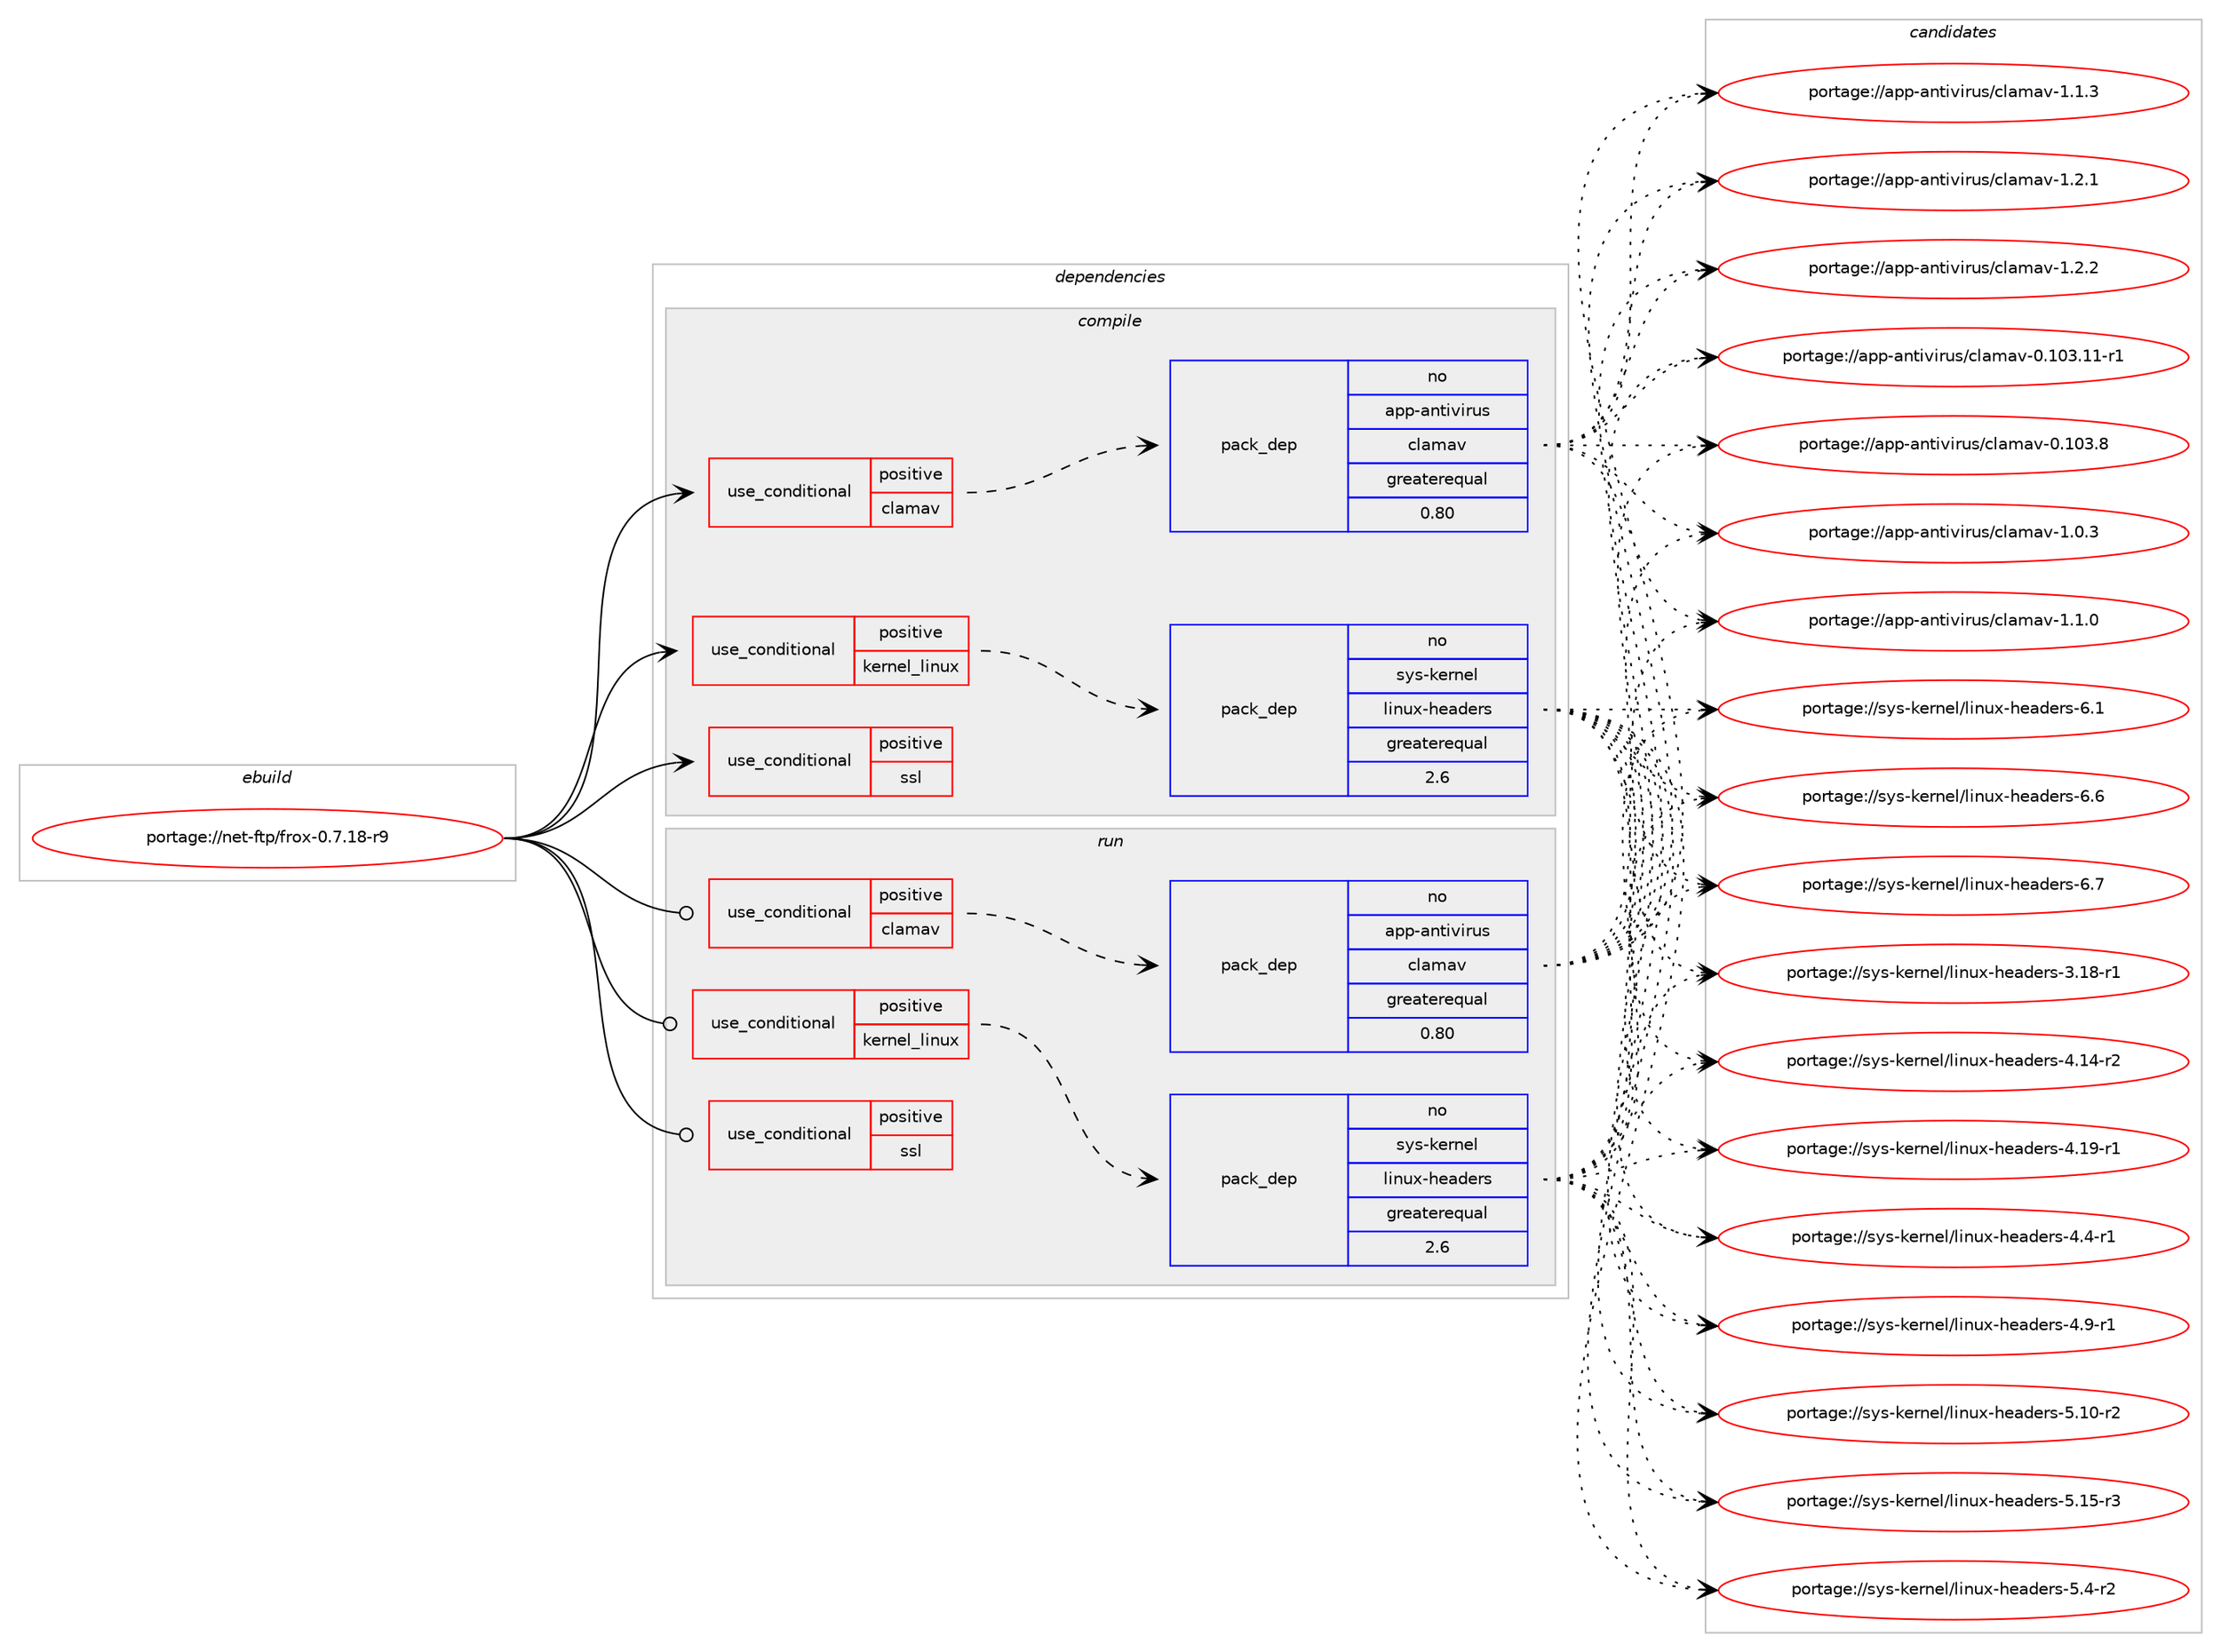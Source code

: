 digraph prolog {

# *************
# Graph options
# *************

newrank=true;
concentrate=true;
compound=true;
graph [rankdir=LR,fontname=Helvetica,fontsize=10,ranksep=1.5];#, ranksep=2.5, nodesep=0.2];
edge  [arrowhead=vee];
node  [fontname=Helvetica,fontsize=10];

# **********
# The ebuild
# **********

subgraph cluster_leftcol {
color=gray;
rank=same;
label=<<i>ebuild</i>>;
id [label="portage://net-ftp/frox-0.7.18-r9", color=red, width=4, href="../net-ftp/frox-0.7.18-r9.svg"];
}

# ****************
# The dependencies
# ****************

subgraph cluster_midcol {
color=gray;
label=<<i>dependencies</i>>;
subgraph cluster_compile {
fillcolor="#eeeeee";
style=filled;
label=<<i>compile</i>>;
subgraph cond1711 {
dependency2206 [label=<<TABLE BORDER="0" CELLBORDER="1" CELLSPACING="0" CELLPADDING="4"><TR><TD ROWSPAN="3" CELLPADDING="10">use_conditional</TD></TR><TR><TD>positive</TD></TR><TR><TD>clamav</TD></TR></TABLE>>, shape=none, color=red];
subgraph pack472 {
dependency2207 [label=<<TABLE BORDER="0" CELLBORDER="1" CELLSPACING="0" CELLPADDING="4" WIDTH="220"><TR><TD ROWSPAN="6" CELLPADDING="30">pack_dep</TD></TR><TR><TD WIDTH="110">no</TD></TR><TR><TD>app-antivirus</TD></TR><TR><TD>clamav</TD></TR><TR><TD>greaterequal</TD></TR><TR><TD>0.80</TD></TR></TABLE>>, shape=none, color=blue];
}
dependency2206:e -> dependency2207:w [weight=20,style="dashed",arrowhead="vee"];
}
id:e -> dependency2206:w [weight=20,style="solid",arrowhead="vee"];
subgraph cond1712 {
dependency2208 [label=<<TABLE BORDER="0" CELLBORDER="1" CELLSPACING="0" CELLPADDING="4"><TR><TD ROWSPAN="3" CELLPADDING="10">use_conditional</TD></TR><TR><TD>positive</TD></TR><TR><TD>kernel_linux</TD></TR></TABLE>>, shape=none, color=red];
subgraph pack473 {
dependency2209 [label=<<TABLE BORDER="0" CELLBORDER="1" CELLSPACING="0" CELLPADDING="4" WIDTH="220"><TR><TD ROWSPAN="6" CELLPADDING="30">pack_dep</TD></TR><TR><TD WIDTH="110">no</TD></TR><TR><TD>sys-kernel</TD></TR><TR><TD>linux-headers</TD></TR><TR><TD>greaterequal</TD></TR><TR><TD>2.6</TD></TR></TABLE>>, shape=none, color=blue];
}
dependency2208:e -> dependency2209:w [weight=20,style="dashed",arrowhead="vee"];
}
id:e -> dependency2208:w [weight=20,style="solid",arrowhead="vee"];
subgraph cond1713 {
dependency2210 [label=<<TABLE BORDER="0" CELLBORDER="1" CELLSPACING="0" CELLPADDING="4"><TR><TD ROWSPAN="3" CELLPADDING="10">use_conditional</TD></TR><TR><TD>positive</TD></TR><TR><TD>ssl</TD></TR></TABLE>>, shape=none, color=red];
# *** BEGIN UNKNOWN DEPENDENCY TYPE (TODO) ***
# dependency2210 -> package_dependency(portage://net-ftp/frox-0.7.18-r9,install,no,dev-libs,openssl,none,[,,],[slot(0),equal],[])
# *** END UNKNOWN DEPENDENCY TYPE (TODO) ***

}
id:e -> dependency2210:w [weight=20,style="solid",arrowhead="vee"];
# *** BEGIN UNKNOWN DEPENDENCY TYPE (TODO) ***
# id -> package_dependency(portage://net-ftp/frox-0.7.18-r9,install,no,acct-group,ftpproxy,none,[,,],[],[])
# *** END UNKNOWN DEPENDENCY TYPE (TODO) ***

# *** BEGIN UNKNOWN DEPENDENCY TYPE (TODO) ***
# id -> package_dependency(portage://net-ftp/frox-0.7.18-r9,install,no,acct-user,ftpproxy,none,[,,],[],[])
# *** END UNKNOWN DEPENDENCY TYPE (TODO) ***

}
subgraph cluster_compileandrun {
fillcolor="#eeeeee";
style=filled;
label=<<i>compile and run</i>>;
}
subgraph cluster_run {
fillcolor="#eeeeee";
style=filled;
label=<<i>run</i>>;
subgraph cond1714 {
dependency2211 [label=<<TABLE BORDER="0" CELLBORDER="1" CELLSPACING="0" CELLPADDING="4"><TR><TD ROWSPAN="3" CELLPADDING="10">use_conditional</TD></TR><TR><TD>positive</TD></TR><TR><TD>clamav</TD></TR></TABLE>>, shape=none, color=red];
subgraph pack474 {
dependency2212 [label=<<TABLE BORDER="0" CELLBORDER="1" CELLSPACING="0" CELLPADDING="4" WIDTH="220"><TR><TD ROWSPAN="6" CELLPADDING="30">pack_dep</TD></TR><TR><TD WIDTH="110">no</TD></TR><TR><TD>app-antivirus</TD></TR><TR><TD>clamav</TD></TR><TR><TD>greaterequal</TD></TR><TR><TD>0.80</TD></TR></TABLE>>, shape=none, color=blue];
}
dependency2211:e -> dependency2212:w [weight=20,style="dashed",arrowhead="vee"];
}
id:e -> dependency2211:w [weight=20,style="solid",arrowhead="odot"];
subgraph cond1715 {
dependency2213 [label=<<TABLE BORDER="0" CELLBORDER="1" CELLSPACING="0" CELLPADDING="4"><TR><TD ROWSPAN="3" CELLPADDING="10">use_conditional</TD></TR><TR><TD>positive</TD></TR><TR><TD>kernel_linux</TD></TR></TABLE>>, shape=none, color=red];
subgraph pack475 {
dependency2214 [label=<<TABLE BORDER="0" CELLBORDER="1" CELLSPACING="0" CELLPADDING="4" WIDTH="220"><TR><TD ROWSPAN="6" CELLPADDING="30">pack_dep</TD></TR><TR><TD WIDTH="110">no</TD></TR><TR><TD>sys-kernel</TD></TR><TR><TD>linux-headers</TD></TR><TR><TD>greaterequal</TD></TR><TR><TD>2.6</TD></TR></TABLE>>, shape=none, color=blue];
}
dependency2213:e -> dependency2214:w [weight=20,style="dashed",arrowhead="vee"];
}
id:e -> dependency2213:w [weight=20,style="solid",arrowhead="odot"];
subgraph cond1716 {
dependency2215 [label=<<TABLE BORDER="0" CELLBORDER="1" CELLSPACING="0" CELLPADDING="4"><TR><TD ROWSPAN="3" CELLPADDING="10">use_conditional</TD></TR><TR><TD>positive</TD></TR><TR><TD>ssl</TD></TR></TABLE>>, shape=none, color=red];
# *** BEGIN UNKNOWN DEPENDENCY TYPE (TODO) ***
# dependency2215 -> package_dependency(portage://net-ftp/frox-0.7.18-r9,run,no,dev-libs,openssl,none,[,,],[slot(0),equal],[])
# *** END UNKNOWN DEPENDENCY TYPE (TODO) ***

}
id:e -> dependency2215:w [weight=20,style="solid",arrowhead="odot"];
# *** BEGIN UNKNOWN DEPENDENCY TYPE (TODO) ***
# id -> package_dependency(portage://net-ftp/frox-0.7.18-r9,run,no,acct-group,ftpproxy,none,[,,],[],[])
# *** END UNKNOWN DEPENDENCY TYPE (TODO) ***

# *** BEGIN UNKNOWN DEPENDENCY TYPE (TODO) ***
# id -> package_dependency(portage://net-ftp/frox-0.7.18-r9,run,no,acct-user,ftpproxy,none,[,,],[],[])
# *** END UNKNOWN DEPENDENCY TYPE (TODO) ***

}
}

# **************
# The candidates
# **************

subgraph cluster_choices {
rank=same;
color=gray;
label=<<i>candidates</i>>;

subgraph choice472 {
color=black;
nodesep=1;
choice971121124597110116105118105114117115479910897109971184548464948514649494511449 [label="portage://app-antivirus/clamav-0.103.11-r1", color=red, width=4,href="../app-antivirus/clamav-0.103.11-r1.svg"];
choice971121124597110116105118105114117115479910897109971184548464948514656 [label="portage://app-antivirus/clamav-0.103.8", color=red, width=4,href="../app-antivirus/clamav-0.103.8.svg"];
choice97112112459711011610511810511411711547991089710997118454946484651 [label="portage://app-antivirus/clamav-1.0.3", color=red, width=4,href="../app-antivirus/clamav-1.0.3.svg"];
choice97112112459711011610511810511411711547991089710997118454946494648 [label="portage://app-antivirus/clamav-1.1.0", color=red, width=4,href="../app-antivirus/clamav-1.1.0.svg"];
choice97112112459711011610511810511411711547991089710997118454946494651 [label="portage://app-antivirus/clamav-1.1.3", color=red, width=4,href="../app-antivirus/clamav-1.1.3.svg"];
choice97112112459711011610511810511411711547991089710997118454946504649 [label="portage://app-antivirus/clamav-1.2.1", color=red, width=4,href="../app-antivirus/clamav-1.2.1.svg"];
choice97112112459711011610511810511411711547991089710997118454946504650 [label="portage://app-antivirus/clamav-1.2.2", color=red, width=4,href="../app-antivirus/clamav-1.2.2.svg"];
dependency2207:e -> choice971121124597110116105118105114117115479910897109971184548464948514649494511449:w [style=dotted,weight="100"];
dependency2207:e -> choice971121124597110116105118105114117115479910897109971184548464948514656:w [style=dotted,weight="100"];
dependency2207:e -> choice97112112459711011610511810511411711547991089710997118454946484651:w [style=dotted,weight="100"];
dependency2207:e -> choice97112112459711011610511810511411711547991089710997118454946494648:w [style=dotted,weight="100"];
dependency2207:e -> choice97112112459711011610511810511411711547991089710997118454946494651:w [style=dotted,weight="100"];
dependency2207:e -> choice97112112459711011610511810511411711547991089710997118454946504649:w [style=dotted,weight="100"];
dependency2207:e -> choice97112112459711011610511810511411711547991089710997118454946504650:w [style=dotted,weight="100"];
}
subgraph choice473 {
color=black;
nodesep=1;
choice1151211154510710111411010110847108105110117120451041019710010111411545514649564511449 [label="portage://sys-kernel/linux-headers-3.18-r1", color=red, width=4,href="../sys-kernel/linux-headers-3.18-r1.svg"];
choice1151211154510710111411010110847108105110117120451041019710010111411545524649524511450 [label="portage://sys-kernel/linux-headers-4.14-r2", color=red, width=4,href="../sys-kernel/linux-headers-4.14-r2.svg"];
choice1151211154510710111411010110847108105110117120451041019710010111411545524649574511449 [label="portage://sys-kernel/linux-headers-4.19-r1", color=red, width=4,href="../sys-kernel/linux-headers-4.19-r1.svg"];
choice11512111545107101114110101108471081051101171204510410197100101114115455246524511449 [label="portage://sys-kernel/linux-headers-4.4-r1", color=red, width=4,href="../sys-kernel/linux-headers-4.4-r1.svg"];
choice11512111545107101114110101108471081051101171204510410197100101114115455246574511449 [label="portage://sys-kernel/linux-headers-4.9-r1", color=red, width=4,href="../sys-kernel/linux-headers-4.9-r1.svg"];
choice1151211154510710111411010110847108105110117120451041019710010111411545534649484511450 [label="portage://sys-kernel/linux-headers-5.10-r2", color=red, width=4,href="../sys-kernel/linux-headers-5.10-r2.svg"];
choice1151211154510710111411010110847108105110117120451041019710010111411545534649534511451 [label="portage://sys-kernel/linux-headers-5.15-r3", color=red, width=4,href="../sys-kernel/linux-headers-5.15-r3.svg"];
choice11512111545107101114110101108471081051101171204510410197100101114115455346524511450 [label="portage://sys-kernel/linux-headers-5.4-r2", color=red, width=4,href="../sys-kernel/linux-headers-5.4-r2.svg"];
choice1151211154510710111411010110847108105110117120451041019710010111411545544649 [label="portage://sys-kernel/linux-headers-6.1", color=red, width=4,href="../sys-kernel/linux-headers-6.1.svg"];
choice1151211154510710111411010110847108105110117120451041019710010111411545544654 [label="portage://sys-kernel/linux-headers-6.6", color=red, width=4,href="../sys-kernel/linux-headers-6.6.svg"];
choice1151211154510710111411010110847108105110117120451041019710010111411545544655 [label="portage://sys-kernel/linux-headers-6.7", color=red, width=4,href="../sys-kernel/linux-headers-6.7.svg"];
dependency2209:e -> choice1151211154510710111411010110847108105110117120451041019710010111411545514649564511449:w [style=dotted,weight="100"];
dependency2209:e -> choice1151211154510710111411010110847108105110117120451041019710010111411545524649524511450:w [style=dotted,weight="100"];
dependency2209:e -> choice1151211154510710111411010110847108105110117120451041019710010111411545524649574511449:w [style=dotted,weight="100"];
dependency2209:e -> choice11512111545107101114110101108471081051101171204510410197100101114115455246524511449:w [style=dotted,weight="100"];
dependency2209:e -> choice11512111545107101114110101108471081051101171204510410197100101114115455246574511449:w [style=dotted,weight="100"];
dependency2209:e -> choice1151211154510710111411010110847108105110117120451041019710010111411545534649484511450:w [style=dotted,weight="100"];
dependency2209:e -> choice1151211154510710111411010110847108105110117120451041019710010111411545534649534511451:w [style=dotted,weight="100"];
dependency2209:e -> choice11512111545107101114110101108471081051101171204510410197100101114115455346524511450:w [style=dotted,weight="100"];
dependency2209:e -> choice1151211154510710111411010110847108105110117120451041019710010111411545544649:w [style=dotted,weight="100"];
dependency2209:e -> choice1151211154510710111411010110847108105110117120451041019710010111411545544654:w [style=dotted,weight="100"];
dependency2209:e -> choice1151211154510710111411010110847108105110117120451041019710010111411545544655:w [style=dotted,weight="100"];
}
subgraph choice474 {
color=black;
nodesep=1;
choice971121124597110116105118105114117115479910897109971184548464948514649494511449 [label="portage://app-antivirus/clamav-0.103.11-r1", color=red, width=4,href="../app-antivirus/clamav-0.103.11-r1.svg"];
choice971121124597110116105118105114117115479910897109971184548464948514656 [label="portage://app-antivirus/clamav-0.103.8", color=red, width=4,href="../app-antivirus/clamav-0.103.8.svg"];
choice97112112459711011610511810511411711547991089710997118454946484651 [label="portage://app-antivirus/clamav-1.0.3", color=red, width=4,href="../app-antivirus/clamav-1.0.3.svg"];
choice97112112459711011610511810511411711547991089710997118454946494648 [label="portage://app-antivirus/clamav-1.1.0", color=red, width=4,href="../app-antivirus/clamav-1.1.0.svg"];
choice97112112459711011610511810511411711547991089710997118454946494651 [label="portage://app-antivirus/clamav-1.1.3", color=red, width=4,href="../app-antivirus/clamav-1.1.3.svg"];
choice97112112459711011610511810511411711547991089710997118454946504649 [label="portage://app-antivirus/clamav-1.2.1", color=red, width=4,href="../app-antivirus/clamav-1.2.1.svg"];
choice97112112459711011610511810511411711547991089710997118454946504650 [label="portage://app-antivirus/clamav-1.2.2", color=red, width=4,href="../app-antivirus/clamav-1.2.2.svg"];
dependency2212:e -> choice971121124597110116105118105114117115479910897109971184548464948514649494511449:w [style=dotted,weight="100"];
dependency2212:e -> choice971121124597110116105118105114117115479910897109971184548464948514656:w [style=dotted,weight="100"];
dependency2212:e -> choice97112112459711011610511810511411711547991089710997118454946484651:w [style=dotted,weight="100"];
dependency2212:e -> choice97112112459711011610511810511411711547991089710997118454946494648:w [style=dotted,weight="100"];
dependency2212:e -> choice97112112459711011610511810511411711547991089710997118454946494651:w [style=dotted,weight="100"];
dependency2212:e -> choice97112112459711011610511810511411711547991089710997118454946504649:w [style=dotted,weight="100"];
dependency2212:e -> choice97112112459711011610511810511411711547991089710997118454946504650:w [style=dotted,weight="100"];
}
subgraph choice475 {
color=black;
nodesep=1;
choice1151211154510710111411010110847108105110117120451041019710010111411545514649564511449 [label="portage://sys-kernel/linux-headers-3.18-r1", color=red, width=4,href="../sys-kernel/linux-headers-3.18-r1.svg"];
choice1151211154510710111411010110847108105110117120451041019710010111411545524649524511450 [label="portage://sys-kernel/linux-headers-4.14-r2", color=red, width=4,href="../sys-kernel/linux-headers-4.14-r2.svg"];
choice1151211154510710111411010110847108105110117120451041019710010111411545524649574511449 [label="portage://sys-kernel/linux-headers-4.19-r1", color=red, width=4,href="../sys-kernel/linux-headers-4.19-r1.svg"];
choice11512111545107101114110101108471081051101171204510410197100101114115455246524511449 [label="portage://sys-kernel/linux-headers-4.4-r1", color=red, width=4,href="../sys-kernel/linux-headers-4.4-r1.svg"];
choice11512111545107101114110101108471081051101171204510410197100101114115455246574511449 [label="portage://sys-kernel/linux-headers-4.9-r1", color=red, width=4,href="../sys-kernel/linux-headers-4.9-r1.svg"];
choice1151211154510710111411010110847108105110117120451041019710010111411545534649484511450 [label="portage://sys-kernel/linux-headers-5.10-r2", color=red, width=4,href="../sys-kernel/linux-headers-5.10-r2.svg"];
choice1151211154510710111411010110847108105110117120451041019710010111411545534649534511451 [label="portage://sys-kernel/linux-headers-5.15-r3", color=red, width=4,href="../sys-kernel/linux-headers-5.15-r3.svg"];
choice11512111545107101114110101108471081051101171204510410197100101114115455346524511450 [label="portage://sys-kernel/linux-headers-5.4-r2", color=red, width=4,href="../sys-kernel/linux-headers-5.4-r2.svg"];
choice1151211154510710111411010110847108105110117120451041019710010111411545544649 [label="portage://sys-kernel/linux-headers-6.1", color=red, width=4,href="../sys-kernel/linux-headers-6.1.svg"];
choice1151211154510710111411010110847108105110117120451041019710010111411545544654 [label="portage://sys-kernel/linux-headers-6.6", color=red, width=4,href="../sys-kernel/linux-headers-6.6.svg"];
choice1151211154510710111411010110847108105110117120451041019710010111411545544655 [label="portage://sys-kernel/linux-headers-6.7", color=red, width=4,href="../sys-kernel/linux-headers-6.7.svg"];
dependency2214:e -> choice1151211154510710111411010110847108105110117120451041019710010111411545514649564511449:w [style=dotted,weight="100"];
dependency2214:e -> choice1151211154510710111411010110847108105110117120451041019710010111411545524649524511450:w [style=dotted,weight="100"];
dependency2214:e -> choice1151211154510710111411010110847108105110117120451041019710010111411545524649574511449:w [style=dotted,weight="100"];
dependency2214:e -> choice11512111545107101114110101108471081051101171204510410197100101114115455246524511449:w [style=dotted,weight="100"];
dependency2214:e -> choice11512111545107101114110101108471081051101171204510410197100101114115455246574511449:w [style=dotted,weight="100"];
dependency2214:e -> choice1151211154510710111411010110847108105110117120451041019710010111411545534649484511450:w [style=dotted,weight="100"];
dependency2214:e -> choice1151211154510710111411010110847108105110117120451041019710010111411545534649534511451:w [style=dotted,weight="100"];
dependency2214:e -> choice11512111545107101114110101108471081051101171204510410197100101114115455346524511450:w [style=dotted,weight="100"];
dependency2214:e -> choice1151211154510710111411010110847108105110117120451041019710010111411545544649:w [style=dotted,weight="100"];
dependency2214:e -> choice1151211154510710111411010110847108105110117120451041019710010111411545544654:w [style=dotted,weight="100"];
dependency2214:e -> choice1151211154510710111411010110847108105110117120451041019710010111411545544655:w [style=dotted,weight="100"];
}
}

}
